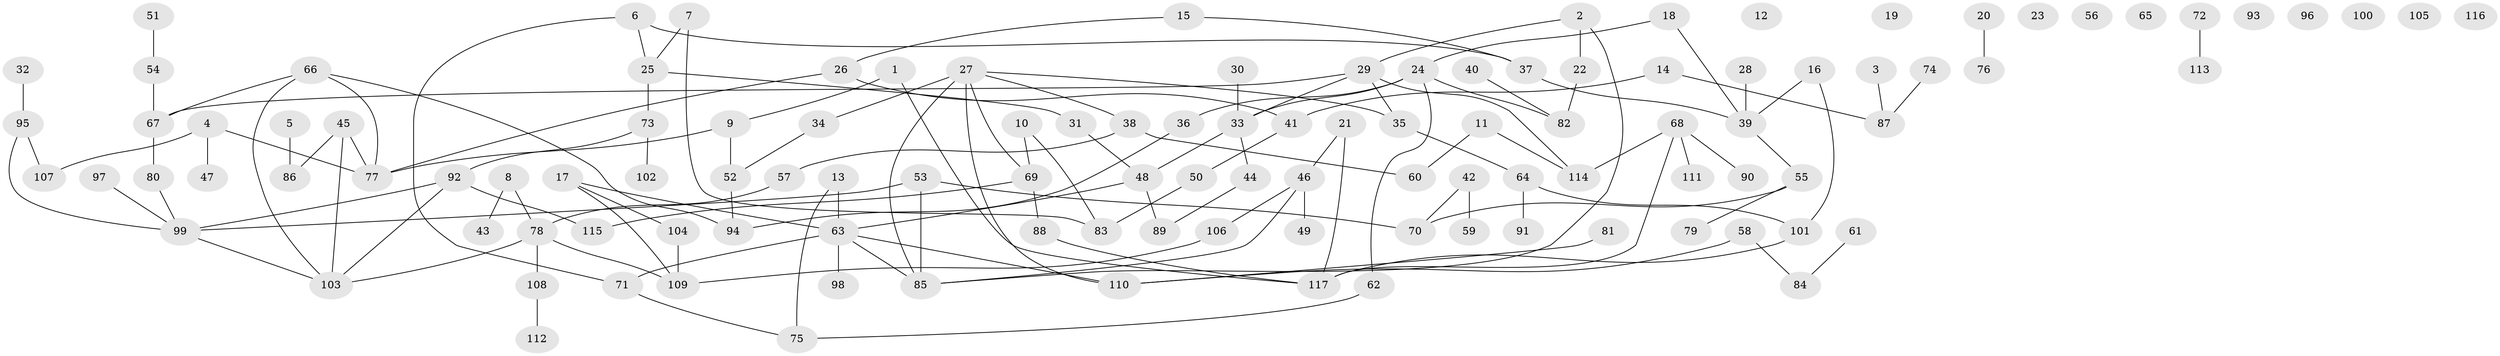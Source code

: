 // Generated by graph-tools (version 1.1) at 2025/00/03/09/25 03:00:43]
// undirected, 117 vertices, 137 edges
graph export_dot {
graph [start="1"]
  node [color=gray90,style=filled];
  1;
  2;
  3;
  4;
  5;
  6;
  7;
  8;
  9;
  10;
  11;
  12;
  13;
  14;
  15;
  16;
  17;
  18;
  19;
  20;
  21;
  22;
  23;
  24;
  25;
  26;
  27;
  28;
  29;
  30;
  31;
  32;
  33;
  34;
  35;
  36;
  37;
  38;
  39;
  40;
  41;
  42;
  43;
  44;
  45;
  46;
  47;
  48;
  49;
  50;
  51;
  52;
  53;
  54;
  55;
  56;
  57;
  58;
  59;
  60;
  61;
  62;
  63;
  64;
  65;
  66;
  67;
  68;
  69;
  70;
  71;
  72;
  73;
  74;
  75;
  76;
  77;
  78;
  79;
  80;
  81;
  82;
  83;
  84;
  85;
  86;
  87;
  88;
  89;
  90;
  91;
  92;
  93;
  94;
  95;
  96;
  97;
  98;
  99;
  100;
  101;
  102;
  103;
  104;
  105;
  106;
  107;
  108;
  109;
  110;
  111;
  112;
  113;
  114;
  115;
  116;
  117;
  1 -- 9;
  1 -- 117;
  2 -- 22;
  2 -- 29;
  2 -- 85;
  3 -- 87;
  4 -- 47;
  4 -- 77;
  4 -- 107;
  5 -- 86;
  6 -- 25;
  6 -- 37;
  6 -- 71;
  7 -- 25;
  7 -- 83;
  8 -- 43;
  8 -- 78;
  9 -- 52;
  9 -- 77;
  10 -- 69;
  10 -- 83;
  11 -- 60;
  11 -- 114;
  13 -- 63;
  13 -- 75;
  14 -- 41;
  14 -- 87;
  15 -- 26;
  15 -- 37;
  16 -- 39;
  16 -- 101;
  17 -- 63;
  17 -- 104;
  17 -- 109;
  18 -- 24;
  18 -- 39;
  20 -- 76;
  21 -- 46;
  21 -- 117;
  22 -- 82;
  24 -- 33;
  24 -- 36;
  24 -- 62;
  24 -- 82;
  25 -- 31;
  25 -- 73;
  26 -- 41;
  26 -- 77;
  27 -- 34;
  27 -- 35;
  27 -- 38;
  27 -- 69;
  27 -- 85;
  27 -- 110;
  28 -- 39;
  29 -- 33;
  29 -- 35;
  29 -- 67;
  29 -- 114;
  30 -- 33;
  31 -- 48;
  32 -- 95;
  33 -- 44;
  33 -- 48;
  34 -- 52;
  35 -- 64;
  36 -- 94;
  37 -- 39;
  38 -- 57;
  38 -- 60;
  39 -- 55;
  40 -- 82;
  41 -- 50;
  42 -- 59;
  42 -- 70;
  44 -- 89;
  45 -- 77;
  45 -- 86;
  45 -- 103;
  46 -- 49;
  46 -- 85;
  46 -- 106;
  48 -- 63;
  48 -- 89;
  50 -- 83;
  51 -- 54;
  52 -- 94;
  53 -- 70;
  53 -- 85;
  53 -- 99;
  54 -- 67;
  55 -- 70;
  55 -- 79;
  57 -- 78;
  58 -- 84;
  58 -- 110;
  61 -- 84;
  62 -- 75;
  63 -- 71;
  63 -- 85;
  63 -- 98;
  63 -- 110;
  64 -- 91;
  64 -- 101;
  66 -- 67;
  66 -- 77;
  66 -- 94;
  66 -- 103;
  67 -- 80;
  68 -- 90;
  68 -- 111;
  68 -- 114;
  68 -- 117;
  69 -- 88;
  69 -- 115;
  71 -- 75;
  72 -- 113;
  73 -- 92;
  73 -- 102;
  74 -- 87;
  78 -- 103;
  78 -- 108;
  78 -- 109;
  80 -- 99;
  81 -- 110;
  88 -- 117;
  92 -- 99;
  92 -- 103;
  92 -- 115;
  95 -- 99;
  95 -- 107;
  97 -- 99;
  99 -- 103;
  101 -- 117;
  104 -- 109;
  106 -- 109;
  108 -- 112;
}
